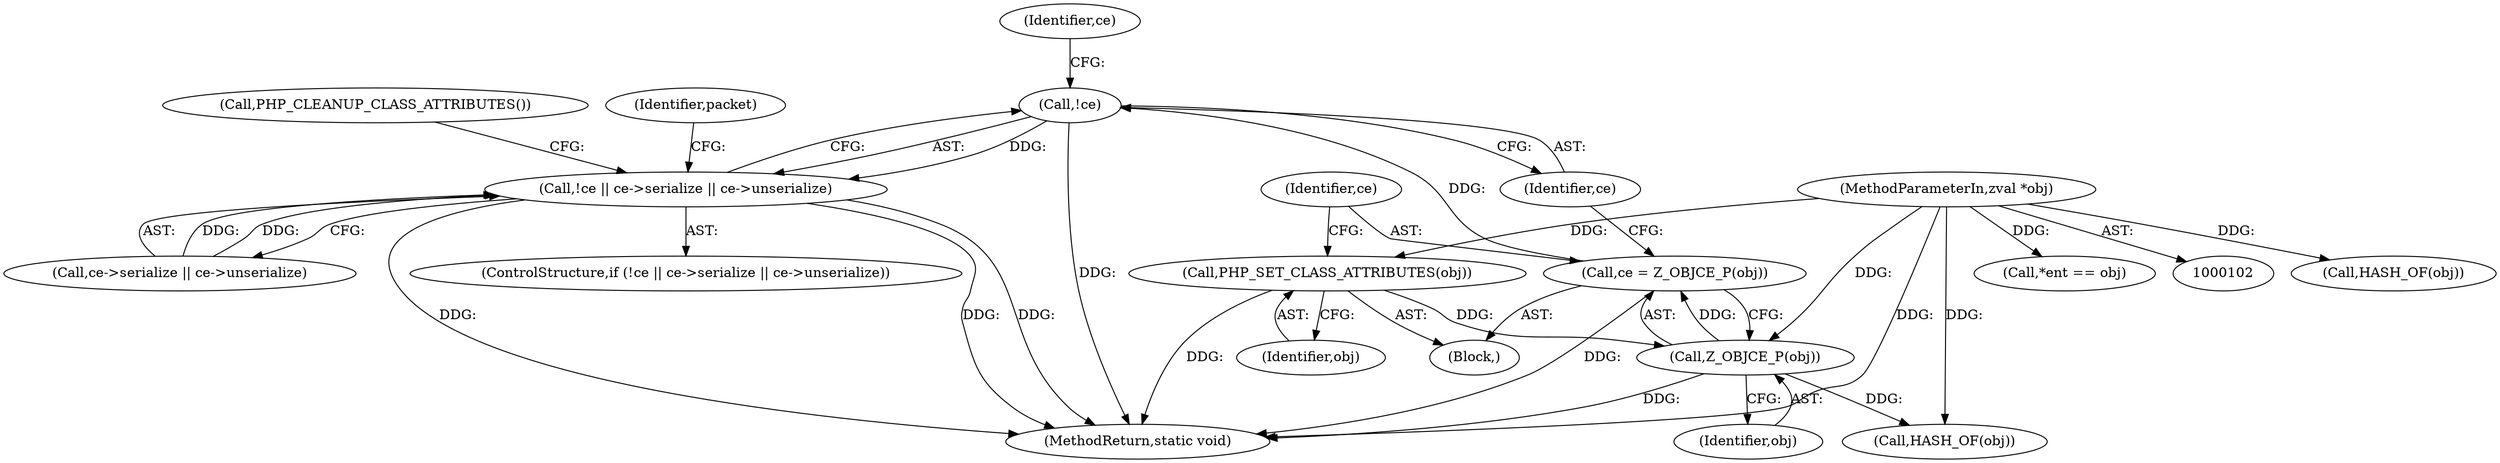 digraph "0_php-src_6045de69c7dedcba3eadf7c4bba424b19c81d00d_1@pointer" {
"1000129" [label="(Call,!ce)"];
"1000123" [label="(Call,ce = Z_OBJCE_P(obj))"];
"1000125" [label="(Call,Z_OBJCE_P(obj))"];
"1000121" [label="(Call,PHP_SET_CLASS_ATTRIBUTES(obj))"];
"1000104" [label="(MethodParameterIn,zval *obj)"];
"1000128" [label="(Call,!ce || ce->serialize || ce->unserialize)"];
"1000127" [label="(ControlStructure,if (!ce || ce->serialize || ce->unserialize))"];
"1000122" [label="(Identifier,obj)"];
"1000139" [label="(Call,PHP_CLEANUP_CLASS_ATTRIBUTES())"];
"1000105" [label="(Block,)"];
"1000170" [label="(Call,HASH_OF(obj))"];
"1000124" [label="(Identifier,ce)"];
"1000325" [label="(MethodReturn,static void)"];
"1000123" [label="(Call,ce = Z_OBJCE_P(obj))"];
"1000272" [label="(Call,HASH_OF(obj))"];
"1000133" [label="(Identifier,ce)"];
"1000131" [label="(Call,ce->serialize || ce->unserialize)"];
"1000126" [label="(Identifier,obj)"];
"1000130" [label="(Identifier,ce)"];
"1000128" [label="(Call,!ce || ce->serialize || ce->unserialize)"];
"1000187" [label="(Call,*ent == obj)"];
"1000104" [label="(MethodParameterIn,zval *obj)"];
"1000129" [label="(Call,!ce)"];
"1000125" [label="(Call,Z_OBJCE_P(obj))"];
"1000121" [label="(Call,PHP_SET_CLASS_ATTRIBUTES(obj))"];
"1000145" [label="(Identifier,packet)"];
"1000129" -> "1000128"  [label="AST: "];
"1000129" -> "1000130"  [label="CFG: "];
"1000130" -> "1000129"  [label="AST: "];
"1000133" -> "1000129"  [label="CFG: "];
"1000128" -> "1000129"  [label="CFG: "];
"1000129" -> "1000325"  [label="DDG: "];
"1000129" -> "1000128"  [label="DDG: "];
"1000123" -> "1000129"  [label="DDG: "];
"1000123" -> "1000105"  [label="AST: "];
"1000123" -> "1000125"  [label="CFG: "];
"1000124" -> "1000123"  [label="AST: "];
"1000125" -> "1000123"  [label="AST: "];
"1000130" -> "1000123"  [label="CFG: "];
"1000123" -> "1000325"  [label="DDG: "];
"1000125" -> "1000123"  [label="DDG: "];
"1000125" -> "1000126"  [label="CFG: "];
"1000126" -> "1000125"  [label="AST: "];
"1000125" -> "1000325"  [label="DDG: "];
"1000121" -> "1000125"  [label="DDG: "];
"1000104" -> "1000125"  [label="DDG: "];
"1000125" -> "1000170"  [label="DDG: "];
"1000121" -> "1000105"  [label="AST: "];
"1000121" -> "1000122"  [label="CFG: "];
"1000122" -> "1000121"  [label="AST: "];
"1000124" -> "1000121"  [label="CFG: "];
"1000121" -> "1000325"  [label="DDG: "];
"1000104" -> "1000121"  [label="DDG: "];
"1000104" -> "1000102"  [label="AST: "];
"1000104" -> "1000325"  [label="DDG: "];
"1000104" -> "1000170"  [label="DDG: "];
"1000104" -> "1000187"  [label="DDG: "];
"1000104" -> "1000272"  [label="DDG: "];
"1000128" -> "1000127"  [label="AST: "];
"1000128" -> "1000131"  [label="CFG: "];
"1000131" -> "1000128"  [label="AST: "];
"1000139" -> "1000128"  [label="CFG: "];
"1000145" -> "1000128"  [label="CFG: "];
"1000128" -> "1000325"  [label="DDG: "];
"1000128" -> "1000325"  [label="DDG: "];
"1000128" -> "1000325"  [label="DDG: "];
"1000131" -> "1000128"  [label="DDG: "];
"1000131" -> "1000128"  [label="DDG: "];
}
